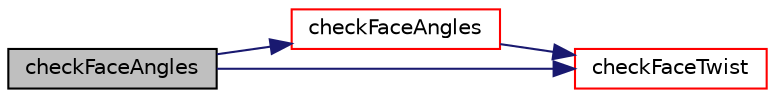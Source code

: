 digraph "checkFaceAngles"
{
  bgcolor="transparent";
  edge [fontname="Helvetica",fontsize="10",labelfontname="Helvetica",labelfontsize="10"];
  node [fontname="Helvetica",fontsize="10",shape=record];
  rankdir="LR";
  Node1 [label="checkFaceAngles",height=0.2,width=0.4,color="black", fillcolor="grey75", style="filled", fontcolor="black"];
  Node1 -> Node2 [color="midnightblue",fontsize="10",style="solid",fontname="Helvetica"];
  Node2 [label="checkFaceAngles",height=0.2,width=0.4,color="red",URL="$a01963.html#a54a9bc2a85ca197cef7b133c51ec94b4",tooltip="See primitiveMesh. "];
  Node2 -> Node3 [color="midnightblue",fontsize="10",style="solid",fontname="Helvetica"];
  Node3 [label="checkFaceTwist",height=0.2,width=0.4,color="red",URL="$a01963.html#a1d15f5f7fdae54e4c34b03a0462cd535",tooltip="Triangle (from face-centre decomposition) normal v.s. "];
  Node1 -> Node3 [color="midnightblue",fontsize="10",style="solid",fontname="Helvetica"];
}
